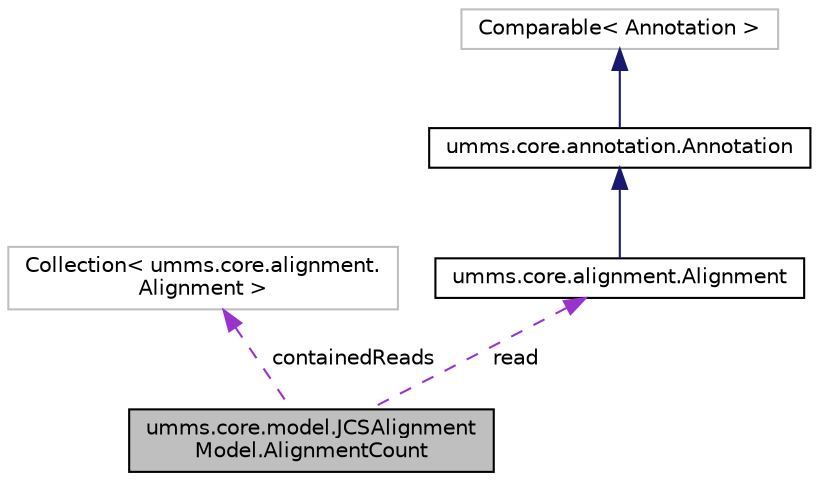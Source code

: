digraph "umms.core.model.JCSAlignmentModel.AlignmentCount"
{
  edge [fontname="Helvetica",fontsize="10",labelfontname="Helvetica",labelfontsize="10"];
  node [fontname="Helvetica",fontsize="10",shape=record];
  Node1 [label="umms.core.model.JCSAlignment\lModel.AlignmentCount",height=0.2,width=0.4,color="black", fillcolor="grey75", style="filled" fontcolor="black"];
  Node2 -> Node1 [dir="back",color="darkorchid3",fontsize="10",style="dashed",label=" containedReads" ];
  Node2 [label="Collection\< umms.core.alignment.\lAlignment \>",height=0.2,width=0.4,color="grey75", fillcolor="white", style="filled"];
  Node3 -> Node1 [dir="back",color="darkorchid3",fontsize="10",style="dashed",label=" read" ];
  Node3 [label="umms.core.alignment.Alignment",height=0.2,width=0.4,color="black", fillcolor="white", style="filled",URL="$interfaceumms_1_1core_1_1alignment_1_1_alignment.html"];
  Node4 -> Node3 [dir="back",color="midnightblue",fontsize="10",style="solid"];
  Node4 [label="umms.core.annotation.Annotation",height=0.2,width=0.4,color="black", fillcolor="white", style="filled",URL="$interfaceumms_1_1core_1_1annotation_1_1_annotation.html"];
  Node5 -> Node4 [dir="back",color="midnightblue",fontsize="10",style="solid"];
  Node5 [label="Comparable\< Annotation \>",height=0.2,width=0.4,color="grey75", fillcolor="white", style="filled"];
}
